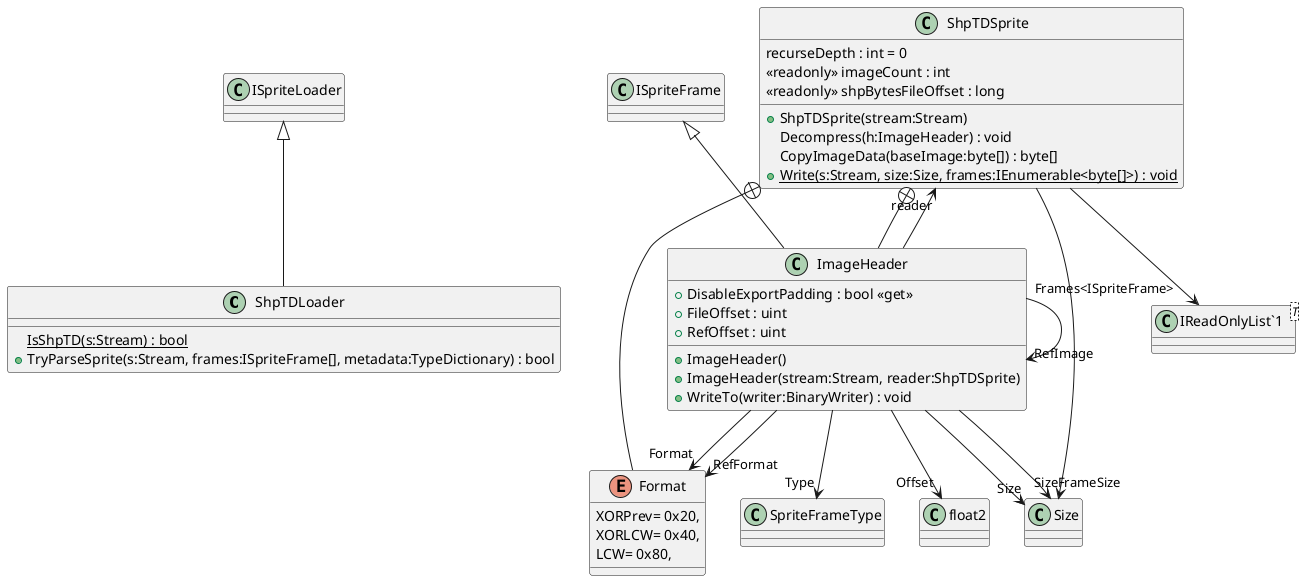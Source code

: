 @startuml
class ShpTDLoader {
    {static} IsShpTD(s:Stream) : bool
    + TryParseSprite(s:Stream, frames:ISpriteFrame[], metadata:TypeDictionary) : bool
}
class ShpTDSprite {
    recurseDepth : int = 0
    <<readonly>> imageCount : int
    <<readonly>> shpBytesFileOffset : long
    + ShpTDSprite(stream:Stream)
    Decompress(h:ImageHeader) : void
    CopyImageData(baseImage:byte[]) : byte[]
    + {static} Write(s:Stream, size:Size, frames:IEnumerable<byte[]>) : void
}
enum Format {
    XORPrev= 0x20,
    XORLCW= 0x40,
    LCW= 0x80,
}
class ImageHeader {
    + DisableExportPadding : bool <<get>>
    + FileOffset : uint
    + RefOffset : uint
    + ImageHeader()
    + ImageHeader(stream:Stream, reader:ShpTDSprite)
    + WriteTo(writer:BinaryWriter) : void
}
class "IReadOnlyList`1"<T> {
}
ISpriteLoader <|-- ShpTDLoader
ShpTDSprite --> "Frames<ISpriteFrame>" "IReadOnlyList`1"
ShpTDSprite --> "Size" Size
ShpTDSprite +-- Format
ShpTDSprite +-- ImageHeader
ISpriteFrame <|-- ImageHeader
ImageHeader --> "Type" SpriteFrameType
ImageHeader --> "Size" Size
ImageHeader --> "FrameSize" Size
ImageHeader --> "Offset" float2
ImageHeader --> "Format" Format
ImageHeader --> "RefFormat" Format
ImageHeader --> "RefImage" ImageHeader
ImageHeader --> "reader" ShpTDSprite
@enduml
